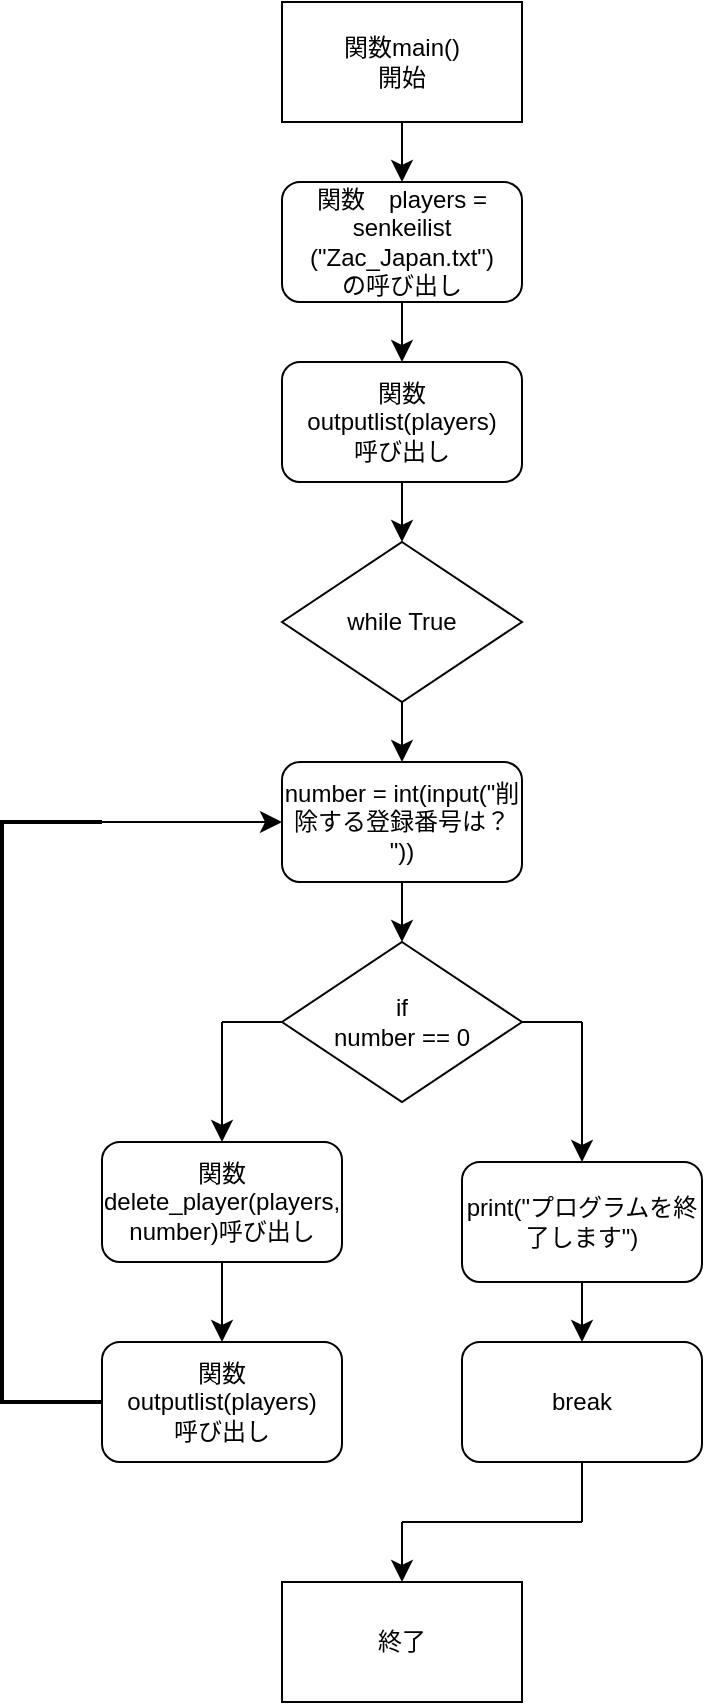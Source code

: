 <mxfile version="24.6.2" type="onedrive">
  <diagram name="ページ1" id="gAW8-d-y6uNBSeI4pBhl">
    <mxGraphModel grid="1" page="0" gridSize="10" guides="1" tooltips="1" connect="1" arrows="1" fold="1" pageScale="1" pageWidth="827" pageHeight="1169" math="0" shadow="0">
      <root>
        <mxCell id="0" />
        <mxCell id="1" parent="0" />
        <mxCell id="UbM_HAN32u6TZSic6ux6-16" style="edgeStyle=none;curved=1;rounded=0;orthogonalLoop=1;jettySize=auto;html=1;exitX=0.5;exitY=1;exitDx=0;exitDy=0;entryX=0.5;entryY=0;entryDx=0;entryDy=0;fontSize=12;startSize=8;endSize=8;" edge="1" parent="1" source="UbM_HAN32u6TZSic6ux6-1" target="UbM_HAN32u6TZSic6ux6-2">
          <mxGeometry relative="1" as="geometry" />
        </mxCell>
        <mxCell id="UbM_HAN32u6TZSic6ux6-1" value="関数main()&lt;div&gt;開始&lt;/div&gt;" style="rounded=0;whiteSpace=wrap;html=1;" vertex="1" parent="1">
          <mxGeometry x="40" y="-120" width="120" height="60" as="geometry" />
        </mxCell>
        <mxCell id="UbM_HAN32u6TZSic6ux6-17" style="edgeStyle=none;curved=1;rounded=0;orthogonalLoop=1;jettySize=auto;html=1;exitX=0.5;exitY=1;exitDx=0;exitDy=0;entryX=0.5;entryY=0;entryDx=0;entryDy=0;fontSize=12;startSize=8;endSize=8;" edge="1" parent="1" source="UbM_HAN32u6TZSic6ux6-2" target="UbM_HAN32u6TZSic6ux6-3">
          <mxGeometry relative="1" as="geometry" />
        </mxCell>
        <mxCell id="UbM_HAN32u6TZSic6ux6-2" value="関数　players = senkeilist&lt;div&gt;(&quot;Zac_Japan.txt&quot;)&lt;/div&gt;&lt;div&gt;の呼び出し&lt;/div&gt;" style="rounded=1;whiteSpace=wrap;html=1;" vertex="1" parent="1">
          <mxGeometry x="40" y="-30" width="120" height="60" as="geometry" />
        </mxCell>
        <mxCell id="UbM_HAN32u6TZSic6ux6-18" style="edgeStyle=none;curved=1;rounded=0;orthogonalLoop=1;jettySize=auto;html=1;exitX=0.5;exitY=1;exitDx=0;exitDy=0;entryX=0.5;entryY=0;entryDx=0;entryDy=0;fontSize=12;startSize=8;endSize=8;" edge="1" parent="1" source="UbM_HAN32u6TZSic6ux6-3" target="UbM_HAN32u6TZSic6ux6-7">
          <mxGeometry relative="1" as="geometry" />
        </mxCell>
        <mxCell id="UbM_HAN32u6TZSic6ux6-3" value="関数outputlist(players)&lt;div&gt;呼び出し&lt;/div&gt;" style="rounded=1;whiteSpace=wrap;html=1;" vertex="1" parent="1">
          <mxGeometry x="40" y="60" width="120" height="60" as="geometry" />
        </mxCell>
        <mxCell id="UbM_HAN32u6TZSic6ux6-19" style="edgeStyle=none;curved=1;rounded=0;orthogonalLoop=1;jettySize=auto;html=1;exitX=0.5;exitY=1;exitDx=0;exitDy=0;entryX=0.5;entryY=0;entryDx=0;entryDy=0;fontSize=12;startSize=8;endSize=8;" edge="1" parent="1" source="UbM_HAN32u6TZSic6ux6-7" target="UbM_HAN32u6TZSic6ux6-8">
          <mxGeometry relative="1" as="geometry" />
        </mxCell>
        <mxCell id="UbM_HAN32u6TZSic6ux6-7" value="while True" style="rhombus;whiteSpace=wrap;html=1;" vertex="1" parent="1">
          <mxGeometry x="40" y="150" width="120" height="80" as="geometry" />
        </mxCell>
        <mxCell id="UbM_HAN32u6TZSic6ux6-30" style="edgeStyle=none;curved=1;rounded=0;orthogonalLoop=1;jettySize=auto;html=1;exitX=0.5;exitY=1;exitDx=0;exitDy=0;entryX=0.5;entryY=0;entryDx=0;entryDy=0;fontSize=12;startSize=8;endSize=8;" edge="1" parent="1" source="UbM_HAN32u6TZSic6ux6-8" target="UbM_HAN32u6TZSic6ux6-9">
          <mxGeometry relative="1" as="geometry" />
        </mxCell>
        <mxCell id="UbM_HAN32u6TZSic6ux6-8" value="number = int(input(&quot;削除する登録番号は？ &quot;))" style="rounded=1;whiteSpace=wrap;html=1;" vertex="1" parent="1">
          <mxGeometry x="40" y="260" width="120" height="60" as="geometry" />
        </mxCell>
        <mxCell id="UbM_HAN32u6TZSic6ux6-9" value="if&lt;div&gt;number == 0&lt;/div&gt;" style="rhombus;whiteSpace=wrap;html=1;" vertex="1" parent="1">
          <mxGeometry x="40" y="350" width="120" height="80" as="geometry" />
        </mxCell>
        <mxCell id="UbM_HAN32u6TZSic6ux6-22" style="edgeStyle=none;curved=1;rounded=0;orthogonalLoop=1;jettySize=auto;html=1;exitX=0.5;exitY=1;exitDx=0;exitDy=0;entryX=0.5;entryY=0;entryDx=0;entryDy=0;fontSize=12;startSize=8;endSize=8;" edge="1" parent="1" source="UbM_HAN32u6TZSic6ux6-11" target="UbM_HAN32u6TZSic6ux6-12">
          <mxGeometry relative="1" as="geometry" />
        </mxCell>
        <mxCell id="UbM_HAN32u6TZSic6ux6-11" value="print(&quot;プログラムを終了します&quot;)" style="rounded=1;whiteSpace=wrap;html=1;" vertex="1" parent="1">
          <mxGeometry x="130" y="460" width="120" height="60" as="geometry" />
        </mxCell>
        <mxCell id="UbM_HAN32u6TZSic6ux6-12" value="break" style="rounded=1;whiteSpace=wrap;html=1;" vertex="1" parent="1">
          <mxGeometry x="130" y="550" width="120" height="60" as="geometry" />
        </mxCell>
        <mxCell id="UbM_HAN32u6TZSic6ux6-13" value="終了" style="rounded=0;whiteSpace=wrap;html=1;" vertex="1" parent="1">
          <mxGeometry x="40" y="670" width="120" height="60" as="geometry" />
        </mxCell>
        <mxCell id="UbM_HAN32u6TZSic6ux6-24" style="edgeStyle=none;curved=1;rounded=0;orthogonalLoop=1;jettySize=auto;html=1;exitX=0.5;exitY=1;exitDx=0;exitDy=0;fontSize=12;startSize=8;endSize=8;" edge="1" parent="1" source="UbM_HAN32u6TZSic6ux6-14" target="UbM_HAN32u6TZSic6ux6-15">
          <mxGeometry relative="1" as="geometry" />
        </mxCell>
        <mxCell id="UbM_HAN32u6TZSic6ux6-15" value="関数outputlist(players)&lt;div&gt;呼び出し&lt;/div&gt;" style="rounded=1;whiteSpace=wrap;html=1;" vertex="1" parent="1">
          <mxGeometry x="-50" y="550" width="120" height="60" as="geometry" />
        </mxCell>
        <mxCell id="UbM_HAN32u6TZSic6ux6-26" style="edgeStyle=none;curved=1;rounded=0;orthogonalLoop=1;jettySize=auto;html=1;exitX=0;exitY=0.5;exitDx=0;exitDy=0;fontSize=12;startSize=8;endSize=8;" edge="1" parent="1" source="UbM_HAN32u6TZSic6ux6-15" target="UbM_HAN32u6TZSic6ux6-15">
          <mxGeometry relative="1" as="geometry" />
        </mxCell>
        <mxCell id="UbM_HAN32u6TZSic6ux6-14" value="関数delete_player(players, number)呼び出し" style="rounded=1;whiteSpace=wrap;html=1;" vertex="1" parent="1">
          <mxGeometry x="-50" y="450" width="120" height="60" as="geometry" />
        </mxCell>
        <mxCell id="UbM_HAN32u6TZSic6ux6-31" value="" style="endArrow=none;html=1;rounded=0;fontSize=12;startSize=8;endSize=8;curved=1;entryX=1;entryY=0.5;entryDx=0;entryDy=0;" edge="1" parent="1" target="UbM_HAN32u6TZSic6ux6-9">
          <mxGeometry width="50" height="50" relative="1" as="geometry">
            <mxPoint x="190" y="390" as="sourcePoint" />
            <mxPoint x="180" y="450" as="targetPoint" />
          </mxGeometry>
        </mxCell>
        <mxCell id="UbM_HAN32u6TZSic6ux6-32" value="" style="endArrow=classic;html=1;rounded=0;fontSize=12;startSize=8;endSize=8;curved=1;entryX=0.5;entryY=0;entryDx=0;entryDy=0;" edge="1" parent="1" target="UbM_HAN32u6TZSic6ux6-11">
          <mxGeometry width="50" height="50" relative="1" as="geometry">
            <mxPoint x="190" y="390" as="sourcePoint" />
            <mxPoint x="250" y="340" as="targetPoint" />
          </mxGeometry>
        </mxCell>
        <mxCell id="UbM_HAN32u6TZSic6ux6-33" value="" style="endArrow=none;html=1;rounded=0;fontSize=12;startSize=8;endSize=8;curved=1;entryX=0;entryY=0.5;entryDx=0;entryDy=0;" edge="1" parent="1" target="UbM_HAN32u6TZSic6ux6-9">
          <mxGeometry width="50" height="50" relative="1" as="geometry">
            <mxPoint x="10" y="390" as="sourcePoint" />
            <mxPoint x="30" y="410" as="targetPoint" />
          </mxGeometry>
        </mxCell>
        <mxCell id="UbM_HAN32u6TZSic6ux6-34" value="" style="endArrow=classic;html=1;rounded=0;fontSize=12;startSize=8;endSize=8;curved=1;entryX=0.5;entryY=0;entryDx=0;entryDy=0;" edge="1" parent="1" target="UbM_HAN32u6TZSic6ux6-14">
          <mxGeometry width="50" height="50" relative="1" as="geometry">
            <mxPoint x="10" y="390" as="sourcePoint" />
            <mxPoint x="30" y="410" as="targetPoint" />
          </mxGeometry>
        </mxCell>
        <mxCell id="UbM_HAN32u6TZSic6ux6-35" value="" style="endArrow=none;html=1;rounded=0;fontSize=12;startSize=8;endSize=8;curved=1;entryX=0.5;entryY=1;entryDx=0;entryDy=0;" edge="1" parent="1" target="UbM_HAN32u6TZSic6ux6-12">
          <mxGeometry width="50" height="50" relative="1" as="geometry">
            <mxPoint x="190" y="640" as="sourcePoint" />
            <mxPoint x="110" y="610" as="targetPoint" />
          </mxGeometry>
        </mxCell>
        <mxCell id="UbM_HAN32u6TZSic6ux6-37" value="" style="endArrow=none;html=1;rounded=0;fontSize=12;startSize=8;endSize=8;curved=1;" edge="1" parent="1">
          <mxGeometry width="50" height="50" relative="1" as="geometry">
            <mxPoint x="100" y="640" as="sourcePoint" />
            <mxPoint x="190" y="640" as="targetPoint" />
          </mxGeometry>
        </mxCell>
        <mxCell id="UbM_HAN32u6TZSic6ux6-38" value="" style="endArrow=classic;html=1;rounded=0;fontSize=12;startSize=8;endSize=8;curved=1;entryX=0.5;entryY=0;entryDx=0;entryDy=0;" edge="1" parent="1" target="UbM_HAN32u6TZSic6ux6-13">
          <mxGeometry width="50" height="50" relative="1" as="geometry">
            <mxPoint x="100" y="640" as="sourcePoint" />
            <mxPoint x="110" y="610" as="targetPoint" />
          </mxGeometry>
        </mxCell>
        <mxCell id="UbM_HAN32u6TZSic6ux6-40" style="edgeStyle=none;curved=1;rounded=0;orthogonalLoop=1;jettySize=auto;html=1;exitX=1;exitY=0;exitDx=0;exitDy=0;exitPerimeter=0;entryX=0;entryY=0.5;entryDx=0;entryDy=0;fontSize=12;startSize=8;endSize=8;" edge="1" parent="1" source="UbM_HAN32u6TZSic6ux6-39" target="UbM_HAN32u6TZSic6ux6-8">
          <mxGeometry relative="1" as="geometry" />
        </mxCell>
        <mxCell id="UbM_HAN32u6TZSic6ux6-39" value="" style="strokeWidth=2;html=1;shape=mxgraph.flowchart.annotation_1;align=left;pointerEvents=1;" vertex="1" parent="1">
          <mxGeometry x="-100" y="290" width="50" height="290" as="geometry" />
        </mxCell>
      </root>
    </mxGraphModel>
  </diagram>
</mxfile>

